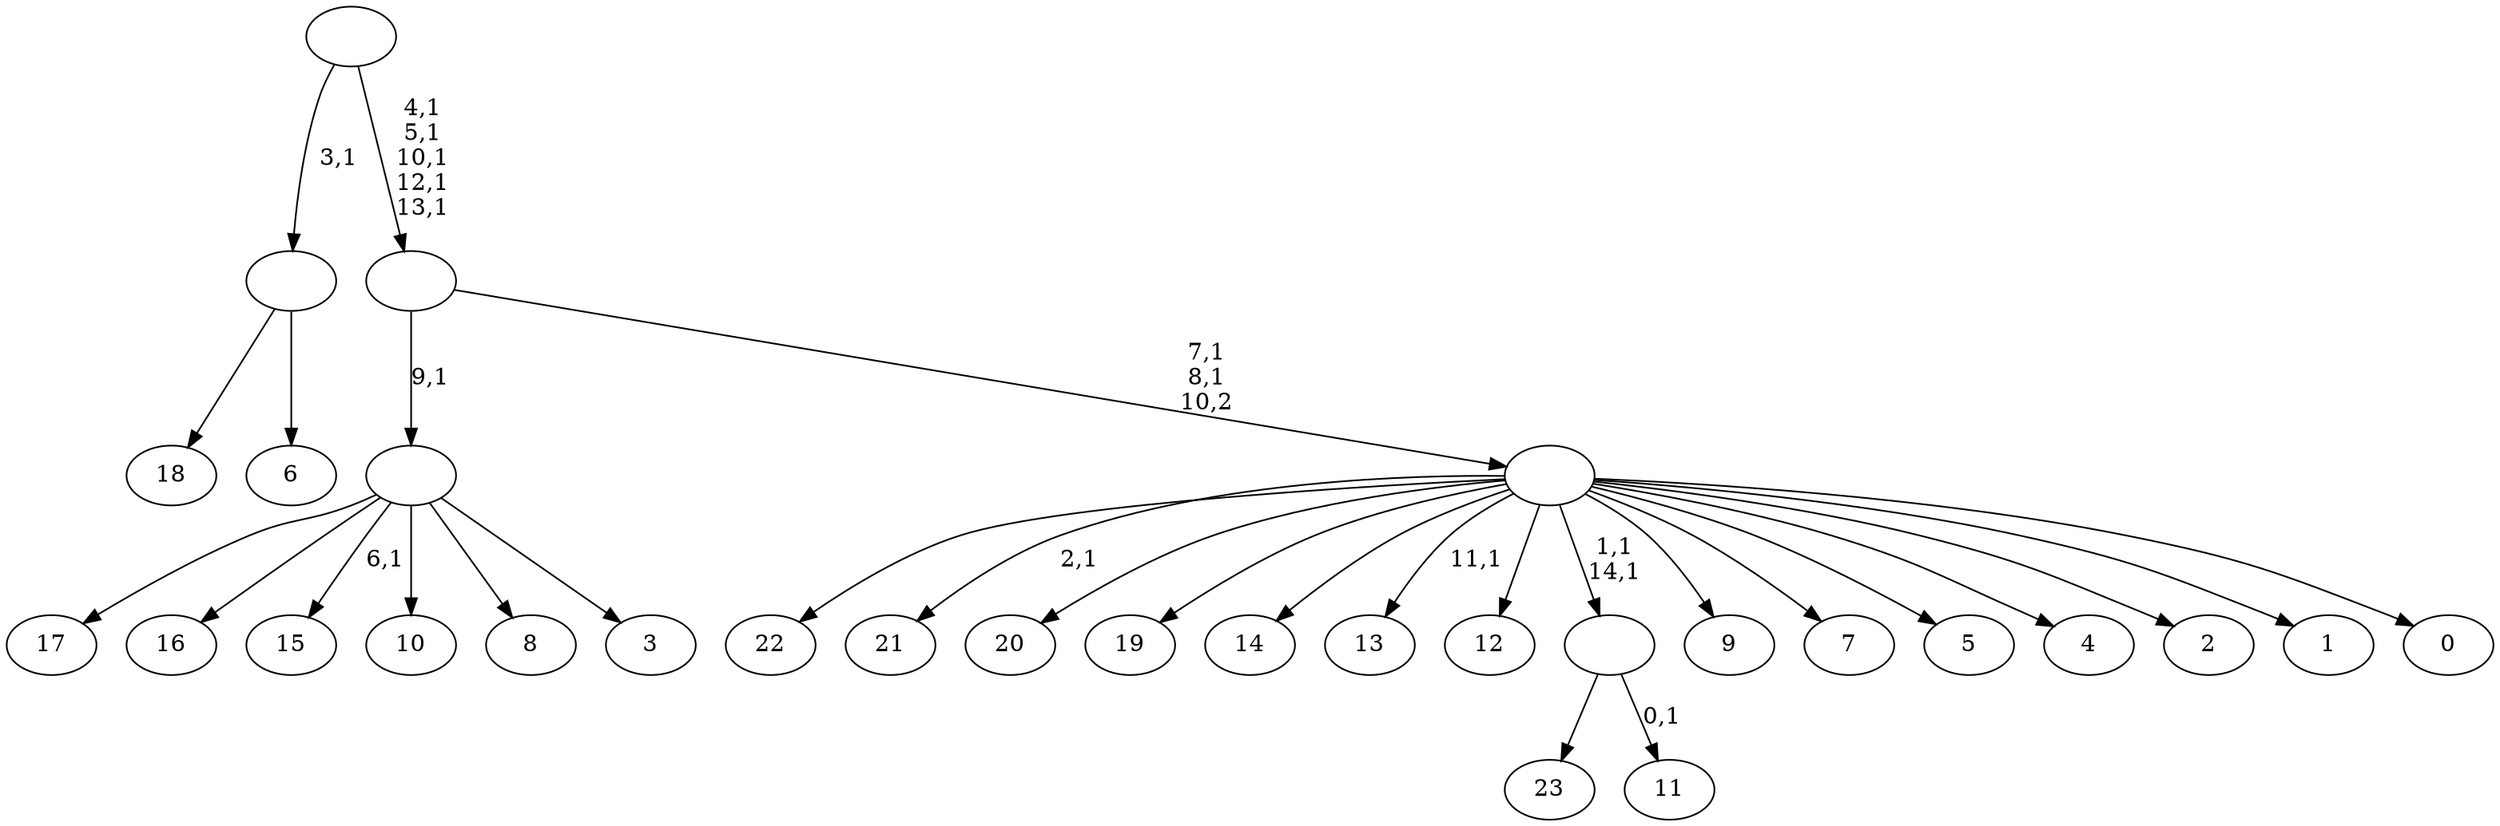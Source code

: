digraph T {
	39 [label="23"]
	38 [label="22"]
	37 [label="21"]
	35 [label="20"]
	34 [label="19"]
	33 [label="18"]
	32 [label="17"]
	31 [label="16"]
	30 [label="15"]
	28 [label="14"]
	27 [label="13"]
	25 [label="12"]
	24 [label="11"]
	22 [label=""]
	20 [label="10"]
	19 [label="9"]
	18 [label="8"]
	17 [label="7"]
	16 [label="6"]
	15 [label=""]
	14 [label="5"]
	13 [label="4"]
	12 [label="3"]
	11 [label=""]
	10 [label="2"]
	9 [label="1"]
	8 [label="0"]
	7 [label=""]
	5 [label=""]
	0 [label=""]
	22 -> 24 [label="0,1"]
	22 -> 39 [label=""]
	15 -> 33 [label=""]
	15 -> 16 [label=""]
	11 -> 30 [label="6,1"]
	11 -> 32 [label=""]
	11 -> 31 [label=""]
	11 -> 20 [label=""]
	11 -> 18 [label=""]
	11 -> 12 [label=""]
	7 -> 22 [label="1,1\n14,1"]
	7 -> 27 [label="11,1"]
	7 -> 37 [label="2,1"]
	7 -> 38 [label=""]
	7 -> 35 [label=""]
	7 -> 34 [label=""]
	7 -> 28 [label=""]
	7 -> 25 [label=""]
	7 -> 19 [label=""]
	7 -> 17 [label=""]
	7 -> 14 [label=""]
	7 -> 13 [label=""]
	7 -> 10 [label=""]
	7 -> 9 [label=""]
	7 -> 8 [label=""]
	5 -> 7 [label="7,1\n8,1\n10,2"]
	5 -> 11 [label="9,1"]
	0 -> 5 [label="4,1\n5,1\n10,1\n12,1\n13,1"]
	0 -> 15 [label="3,1"]
}
